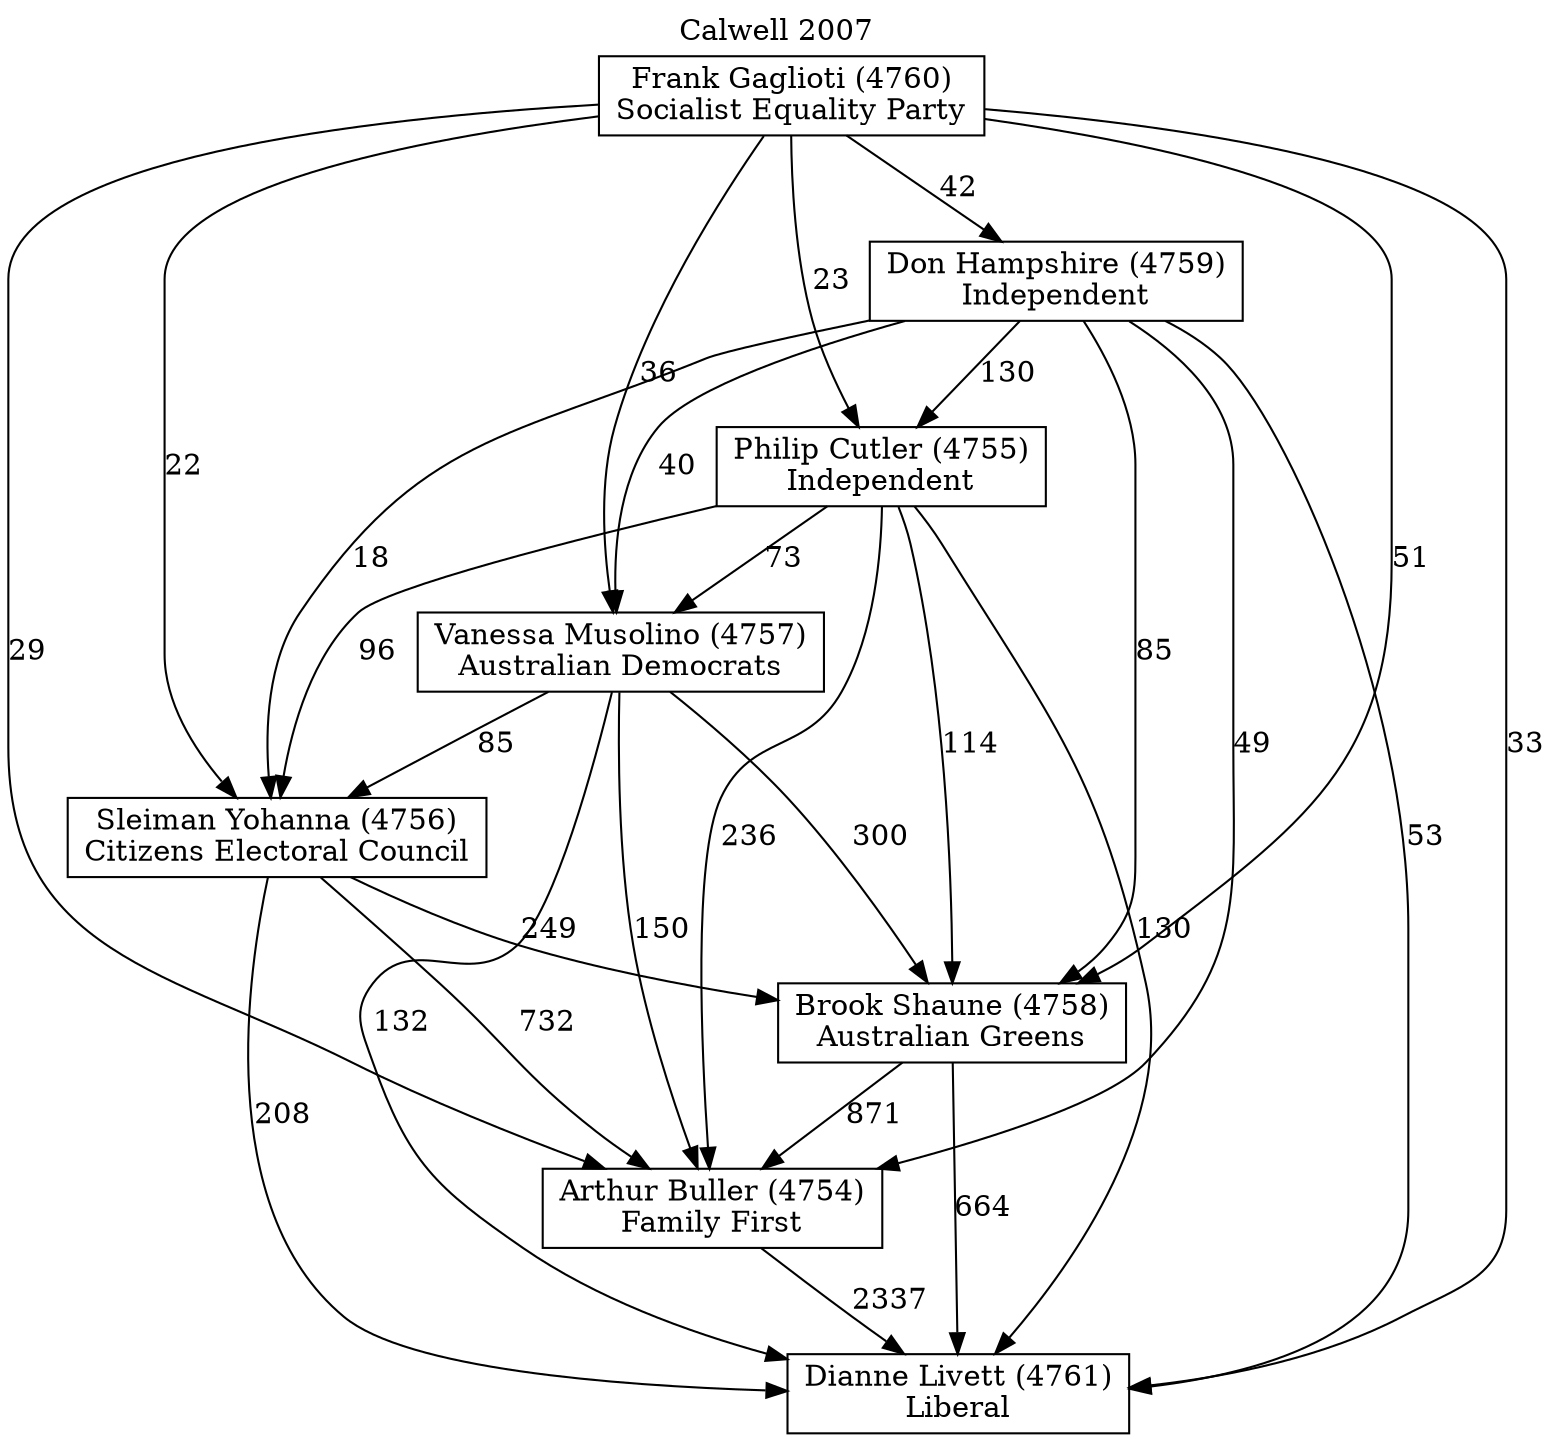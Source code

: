 // House preference flow
digraph "Dianne Livett (4761)_Calwell_2007" {
	graph [label="Calwell 2007" labelloc=t mclimit=10]
	node [shape=box]
	"Dianne Livett (4761)" [label="Dianne Livett (4761)
Liberal"]
	"Arthur Buller (4754)" [label="Arthur Buller (4754)
Family First"]
	"Brook Shaune (4758)" [label="Brook Shaune (4758)
Australian Greens"]
	"Sleiman Yohanna (4756)" [label="Sleiman Yohanna (4756)
Citizens Electoral Council"]
	"Vanessa Musolino (4757)" [label="Vanessa Musolino (4757)
Australian Democrats"]
	"Philip Cutler (4755)" [label="Philip Cutler (4755)
Independent"]
	"Don Hampshire (4759)" [label="Don Hampshire (4759)
Independent"]
	"Frank Gaglioti (4760)" [label="Frank Gaglioti (4760)
Socialist Equality Party"]
	"Arthur Buller (4754)" -> "Dianne Livett (4761)" [label=2337]
	"Brook Shaune (4758)" -> "Arthur Buller (4754)" [label=871]
	"Sleiman Yohanna (4756)" -> "Brook Shaune (4758)" [label=249]
	"Vanessa Musolino (4757)" -> "Sleiman Yohanna (4756)" [label=85]
	"Philip Cutler (4755)" -> "Vanessa Musolino (4757)" [label=73]
	"Don Hampshire (4759)" -> "Philip Cutler (4755)" [label=130]
	"Frank Gaglioti (4760)" -> "Don Hampshire (4759)" [label=42]
	"Brook Shaune (4758)" -> "Dianne Livett (4761)" [label=664]
	"Sleiman Yohanna (4756)" -> "Dianne Livett (4761)" [label=208]
	"Vanessa Musolino (4757)" -> "Dianne Livett (4761)" [label=132]
	"Philip Cutler (4755)" -> "Dianne Livett (4761)" [label=130]
	"Don Hampshire (4759)" -> "Dianne Livett (4761)" [label=53]
	"Frank Gaglioti (4760)" -> "Dianne Livett (4761)" [label=33]
	"Frank Gaglioti (4760)" -> "Philip Cutler (4755)" [label=23]
	"Don Hampshire (4759)" -> "Vanessa Musolino (4757)" [label=40]
	"Frank Gaglioti (4760)" -> "Vanessa Musolino (4757)" [label=36]
	"Philip Cutler (4755)" -> "Sleiman Yohanna (4756)" [label=96]
	"Don Hampshire (4759)" -> "Sleiman Yohanna (4756)" [label=18]
	"Frank Gaglioti (4760)" -> "Sleiman Yohanna (4756)" [label=22]
	"Vanessa Musolino (4757)" -> "Brook Shaune (4758)" [label=300]
	"Philip Cutler (4755)" -> "Brook Shaune (4758)" [label=114]
	"Don Hampshire (4759)" -> "Brook Shaune (4758)" [label=85]
	"Frank Gaglioti (4760)" -> "Brook Shaune (4758)" [label=51]
	"Sleiman Yohanna (4756)" -> "Arthur Buller (4754)" [label=732]
	"Vanessa Musolino (4757)" -> "Arthur Buller (4754)" [label=150]
	"Philip Cutler (4755)" -> "Arthur Buller (4754)" [label=236]
	"Don Hampshire (4759)" -> "Arthur Buller (4754)" [label=49]
	"Frank Gaglioti (4760)" -> "Arthur Buller (4754)" [label=29]
}
